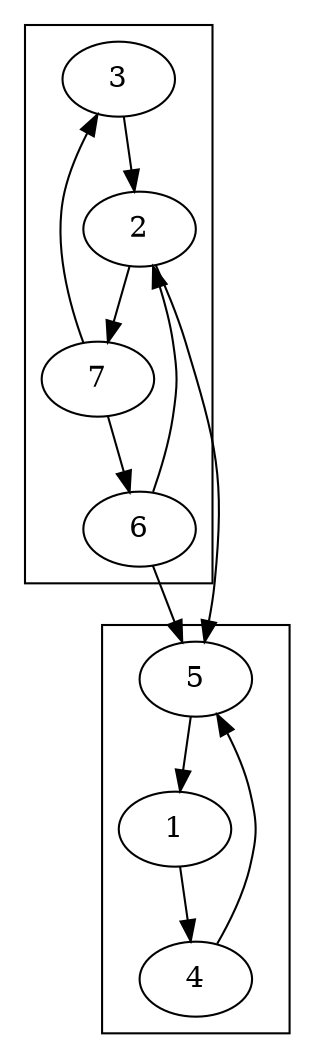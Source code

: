 strict digraph resultado_exemplo {
  5 -> 1;
  3 -> 2;
  6 -> 2;
  7 -> 3;
  1 -> 4;
  2 -> 5;
  4 -> 5;
  6 -> 5;
  7 -> 6;
  2 -> 7;
  subgraph cluster1 {
    5;
    1;
    4;
  }
  subgraph cluster2 {
    3;
    2;
    7;
    6;
  }
}
